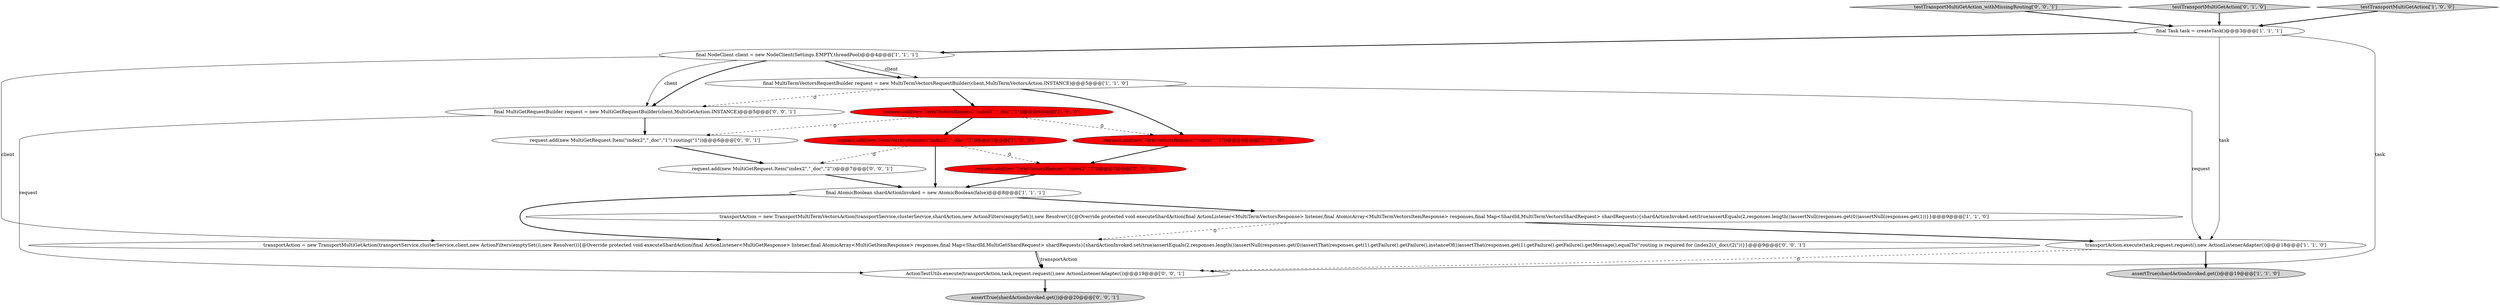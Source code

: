 digraph {
5 [style = filled, label = "transportAction.execute(task,request.request(),new ActionListenerAdapter())@@@18@@@['1', '1', '0']", fillcolor = white, shape = ellipse image = "AAA0AAABBB1BBB"];
16 [style = filled, label = "testTransportMultiGetAction_withMissingRouting['0', '0', '1']", fillcolor = lightgray, shape = diamond image = "AAA0AAABBB3BBB"];
19 [style = filled, label = "assertTrue(shardActionInvoked.get())@@@20@@@['0', '0', '1']", fillcolor = lightgray, shape = ellipse image = "AAA0AAABBB3BBB"];
17 [style = filled, label = "ActionTestUtils.execute(transportAction,task,request.request(),new ActionListenerAdapter())@@@19@@@['0', '0', '1']", fillcolor = white, shape = ellipse image = "AAA0AAABBB3BBB"];
4 [style = filled, label = "request.add(new TermVectorsRequest(\"index1\",\"_doc\",\"1\"))@@@6@@@['1', '0', '0']", fillcolor = red, shape = ellipse image = "AAA1AAABBB1BBB"];
6 [style = filled, label = "final NodeClient client = new NodeClient(Settings.EMPTY,threadPool)@@@4@@@['1', '1', '1']", fillcolor = white, shape = ellipse image = "AAA0AAABBB1BBB"];
10 [style = filled, label = "request.add(new TermVectorsRequest(\"index2\",\"2\"))@@@7@@@['0', '1', '0']", fillcolor = red, shape = ellipse image = "AAA1AAABBB2BBB"];
2 [style = filled, label = "assertTrue(shardActionInvoked.get())@@@19@@@['1', '1', '0']", fillcolor = lightgray, shape = ellipse image = "AAA0AAABBB1BBB"];
1 [style = filled, label = "final MultiTermVectorsRequestBuilder request = new MultiTermVectorsRequestBuilder(client,MultiTermVectorsAction.INSTANCE)@@@5@@@['1', '1', '0']", fillcolor = white, shape = ellipse image = "AAA0AAABBB1BBB"];
18 [style = filled, label = "final MultiGetRequestBuilder request = new MultiGetRequestBuilder(client,MultiGetAction.INSTANCE)@@@5@@@['0', '0', '1']", fillcolor = white, shape = ellipse image = "AAA0AAABBB3BBB"];
0 [style = filled, label = "transportAction = new TransportMultiTermVectorsAction(transportService,clusterService,shardAction,new ActionFilters(emptySet()),new Resolver()){@Override protected void executeShardAction(final ActionListener<MultiTermVectorsResponse> listener,final AtomicArray<MultiTermVectorsItemResponse> responses,final Map<ShardId,MultiTermVectorsShardRequest> shardRequests){shardActionInvoked.set(true)assertEquals(2,responses.length())assertNull(responses.get(0))assertNull(responses.get(1))}}@@@9@@@['1', '1', '0']", fillcolor = white, shape = ellipse image = "AAA0AAABBB1BBB"];
7 [style = filled, label = "request.add(new TermVectorsRequest(\"index2\",\"_doc\",\"2\"))@@@7@@@['1', '0', '0']", fillcolor = red, shape = ellipse image = "AAA1AAABBB1BBB"];
9 [style = filled, label = "final AtomicBoolean shardActionInvoked = new AtomicBoolean(false)@@@8@@@['1', '1', '1']", fillcolor = white, shape = ellipse image = "AAA0AAABBB1BBB"];
12 [style = filled, label = "request.add(new TermVectorsRequest(\"index1\",\"1\"))@@@6@@@['0', '1', '0']", fillcolor = red, shape = ellipse image = "AAA1AAABBB2BBB"];
13 [style = filled, label = "request.add(new MultiGetRequest.Item(\"index2\",\"_doc\",\"1\").routing(\"1\"))@@@6@@@['0', '0', '1']", fillcolor = white, shape = ellipse image = "AAA0AAABBB3BBB"];
15 [style = filled, label = "request.add(new MultiGetRequest.Item(\"index2\",\"_doc\",\"2\"))@@@7@@@['0', '0', '1']", fillcolor = white, shape = ellipse image = "AAA0AAABBB3BBB"];
8 [style = filled, label = "final Task task = createTask()@@@3@@@['1', '1', '1']", fillcolor = white, shape = ellipse image = "AAA0AAABBB1BBB"];
11 [style = filled, label = "testTransportMultiGetAction['0', '1', '0']", fillcolor = lightgray, shape = diamond image = "AAA0AAABBB2BBB"];
3 [style = filled, label = "testTransportMultiGetAction['1', '0', '0']", fillcolor = lightgray, shape = diamond image = "AAA0AAABBB1BBB"];
14 [style = filled, label = "transportAction = new TransportMultiGetAction(transportService,clusterService,client,new ActionFilters(emptySet()),new Resolver()){@Override protected void executeShardAction(final ActionListener<MultiGetResponse> listener,final AtomicArray<MultiGetItemResponse> responses,final Map<ShardId,MultiGetShardRequest> shardRequests){shardActionInvoked.set(true)assertEquals(2,responses.length())assertNull(responses.get(0))assertThat(responses.get(1).getFailure().getFailure(),instanceOf())assertThat(responses.get(1).getFailure().getFailure().getMessage(),equalTo(\"routing is required for (index2(/(_doc(/(2(\"))}}@@@9@@@['0', '0', '1']", fillcolor = white, shape = ellipse image = "AAA0AAABBB3BBB"];
1->4 [style = bold, label=""];
6->14 [style = solid, label="client"];
9->0 [style = bold, label=""];
16->8 [style = bold, label=""];
6->18 [style = bold, label=""];
6->1 [style = solid, label="client"];
8->17 [style = solid, label="task"];
14->17 [style = bold, label=""];
8->6 [style = bold, label=""];
1->18 [style = dashed, label="0"];
17->19 [style = bold, label=""];
1->5 [style = solid, label="request"];
4->7 [style = bold, label=""];
4->12 [style = dashed, label="0"];
7->9 [style = bold, label=""];
0->14 [style = dashed, label="0"];
6->1 [style = bold, label=""];
5->2 [style = bold, label=""];
12->10 [style = bold, label=""];
14->17 [style = solid, label="transportAction"];
5->17 [style = dashed, label="0"];
8->5 [style = solid, label="task"];
15->9 [style = bold, label=""];
3->8 [style = bold, label=""];
18->13 [style = bold, label=""];
9->14 [style = bold, label=""];
1->12 [style = bold, label=""];
7->15 [style = dashed, label="0"];
11->8 [style = bold, label=""];
7->10 [style = dashed, label="0"];
10->9 [style = bold, label=""];
13->15 [style = bold, label=""];
4->13 [style = dashed, label="0"];
18->17 [style = solid, label="request"];
0->5 [style = bold, label=""];
6->18 [style = solid, label="client"];
}

